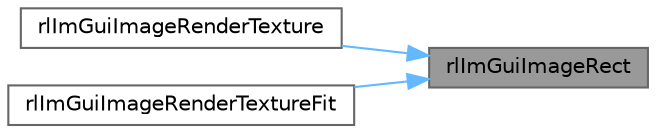 digraph "rlImGuiImageRect"
{
 // LATEX_PDF_SIZE
  bgcolor="transparent";
  edge [fontname=Helvetica,fontsize=10,labelfontname=Helvetica,labelfontsize=10];
  node [fontname=Helvetica,fontsize=10,shape=box,height=0.2,width=0.4];
  rankdir="RL";
  Node1 [id="Node000001",label="rlImGuiImageRect",height=0.2,width=0.4,color="gray40", fillcolor="grey60", style="filled", fontcolor="black",tooltip="Draw a portion texture as an image in an ImGui Context at a defined size Uses the current ImGui Curso..."];
  Node1 -> Node2 [id="edge1_Node000001_Node000002",dir="back",color="steelblue1",style="solid",tooltip=" "];
  Node2 [id="Node000002",label="rlImGuiImageRenderTexture",height=0.2,width=0.4,color="grey40", fillcolor="white", style="filled",URL="$rl_im_gui_8cpp.html#a32cd417cf6b457479567c6b803047204",tooltip="Draws a render texture as an image an ImGui Context, automatically flipping the Y axis so it will sho..."];
  Node1 -> Node3 [id="edge2_Node000001_Node000003",dir="back",color="steelblue1",style="solid",tooltip=" "];
  Node3 [id="Node000003",label="rlImGuiImageRenderTextureFit",height=0.2,width=0.4,color="grey40", fillcolor="white", style="filled",URL="$rl_im_gui_8cpp.html#a706f71acb7074f0d5dcaed2de70e6445",tooltip="Draws a render texture as an image an ImGui Context, automatically flipping the Y axis so it will sho..."];
}
